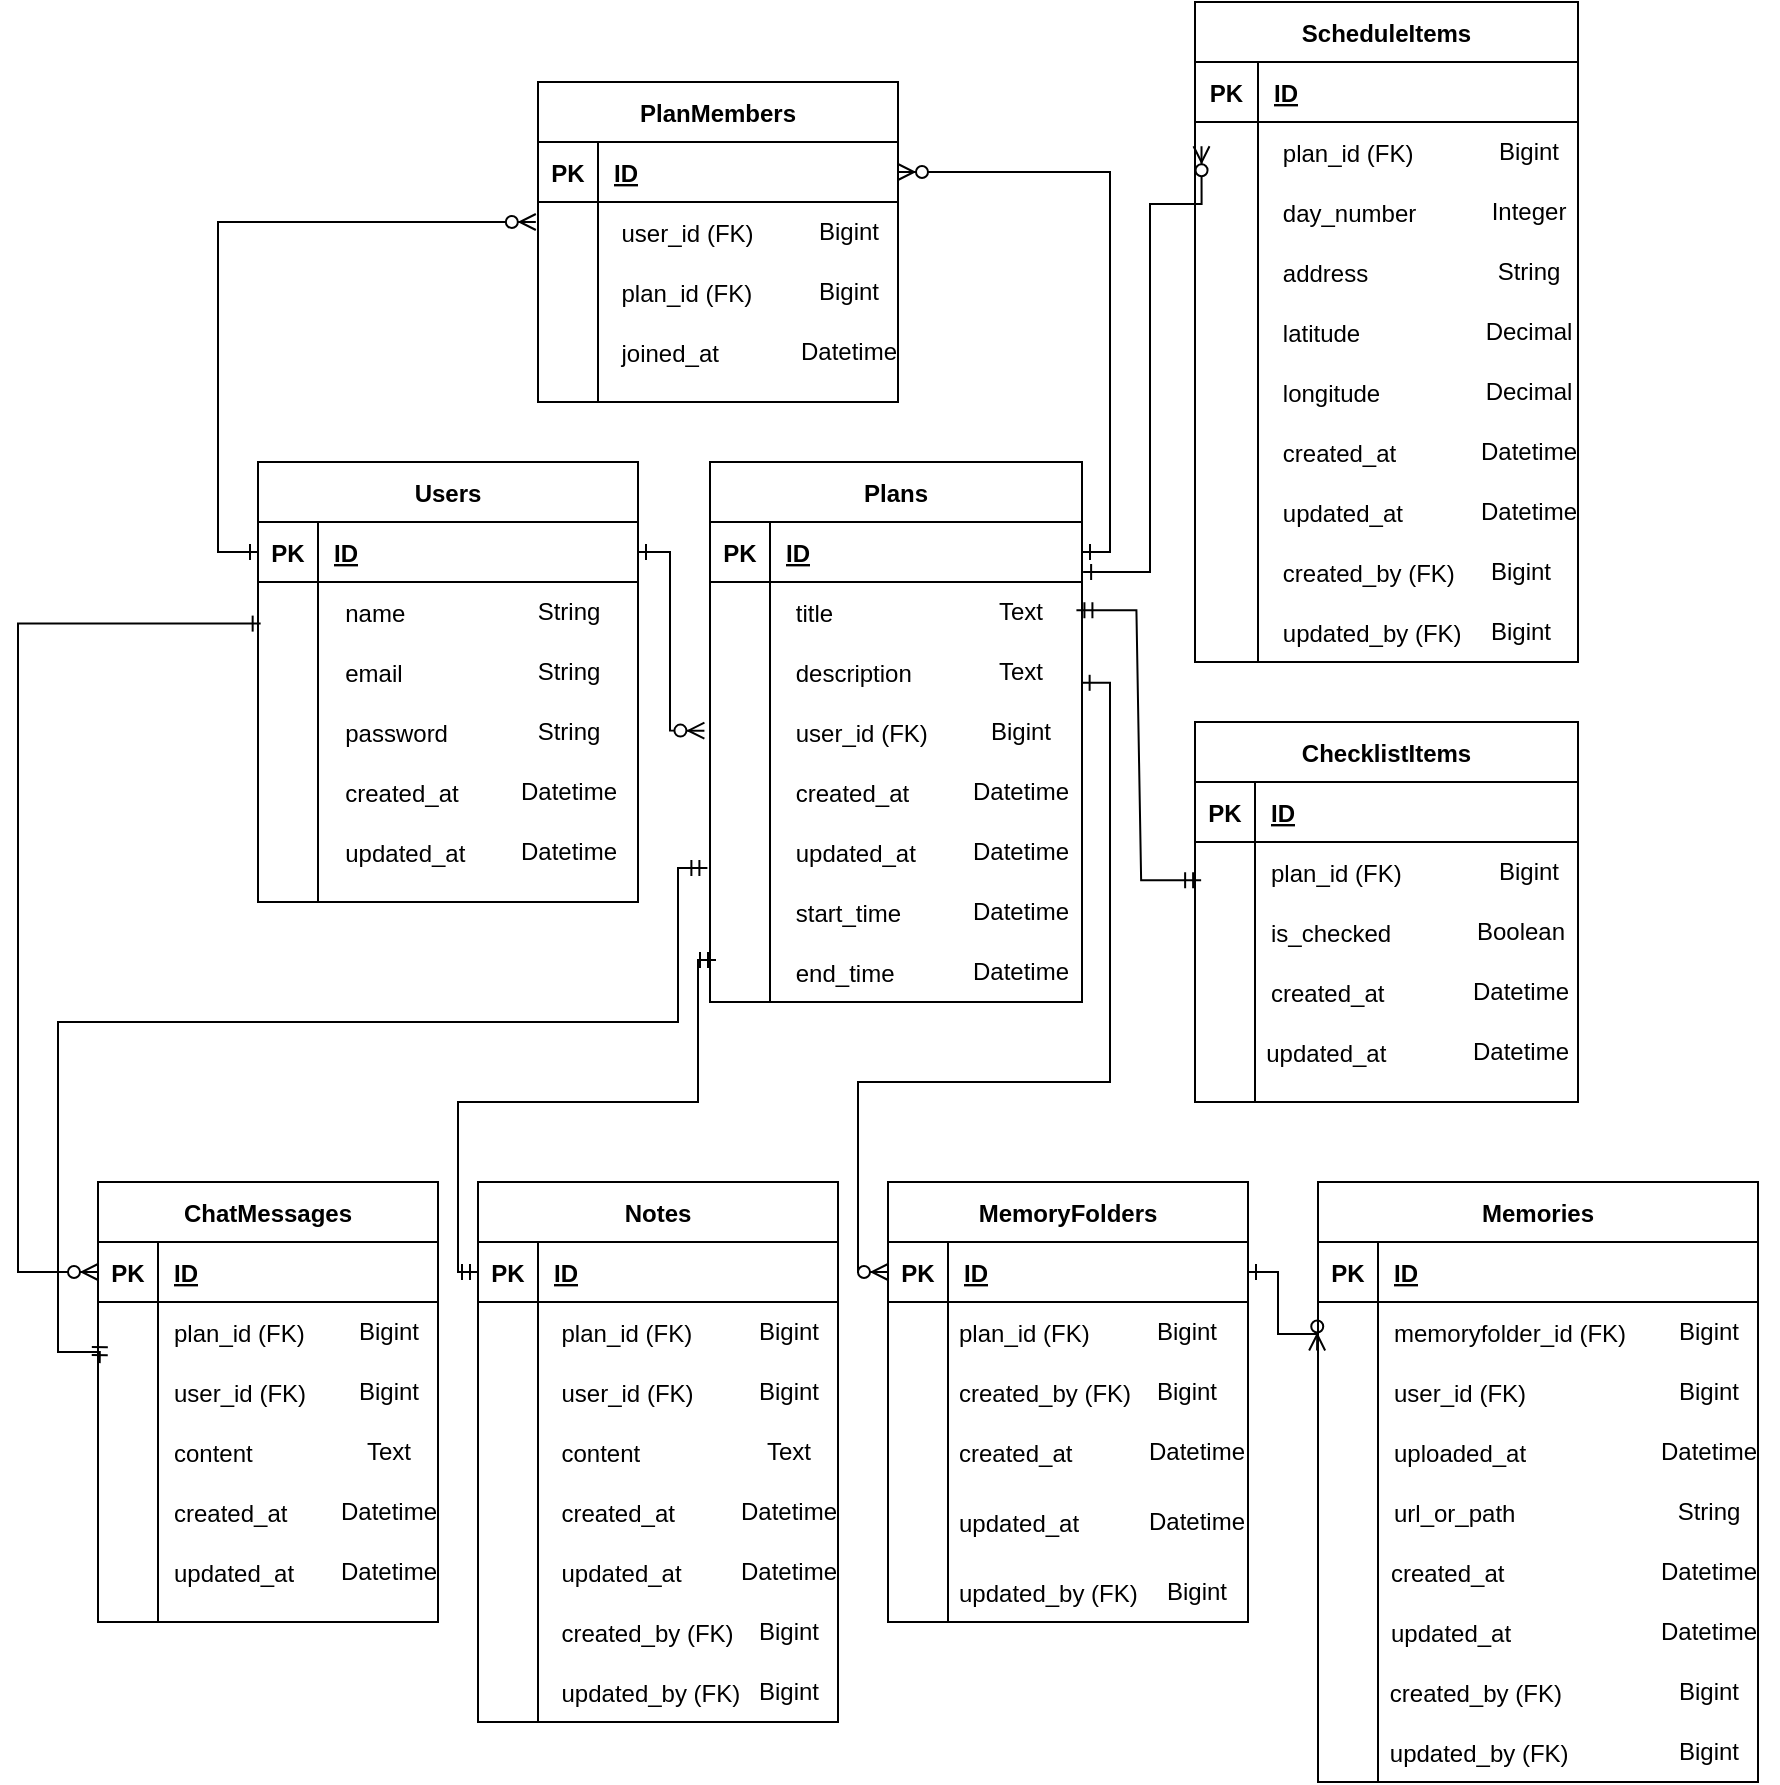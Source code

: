 <mxfile version="28.0.3">
  <diagram id="R2lEEEUBdFMjLlhIrx00" name="Page-1">
    <mxGraphModel dx="2000" dy="955" grid="1" gridSize="10" guides="1" tooltips="1" connect="1" arrows="1" fold="1" page="1" pageScale="1" pageWidth="850" pageHeight="1100" math="0" shadow="0" extFonts="Permanent Marker^https://fonts.googleapis.com/css?family=Permanent+Marker">
      <root>
        <mxCell id="0" />
        <mxCell id="1" parent="0" />
        <mxCell id="Pikcf3n_brUFx0_u1wBH-1" value="" style="group" parent="1" vertex="1" connectable="0">
          <mxGeometry x="30" y="360" width="190" height="220" as="geometry" />
        </mxCell>
        <mxCell id="Pikcf3n_brUFx0_u1wBH-2" value="Users" style="shape=table;startSize=30;container=1;collapsible=1;childLayout=tableLayout;fixedRows=1;rowLines=0;fontStyle=1;align=center;resizeLast=1;" parent="Pikcf3n_brUFx0_u1wBH-1" vertex="1">
          <mxGeometry width="190" height="220" as="geometry" />
        </mxCell>
        <mxCell id="Pikcf3n_brUFx0_u1wBH-3" value="" style="shape=partialRectangle;collapsible=0;dropTarget=0;pointerEvents=0;fillColor=none;points=[[0,0.5],[1,0.5]];portConstraint=eastwest;top=0;left=0;right=0;bottom=1;" parent="Pikcf3n_brUFx0_u1wBH-2" vertex="1">
          <mxGeometry y="30" width="190" height="30" as="geometry" />
        </mxCell>
        <mxCell id="Pikcf3n_brUFx0_u1wBH-4" value="PK" style="shape=partialRectangle;overflow=hidden;connectable=0;fillColor=none;top=0;left=0;bottom=0;right=0;fontStyle=1;" parent="Pikcf3n_brUFx0_u1wBH-3" vertex="1">
          <mxGeometry width="30" height="30" as="geometry">
            <mxRectangle width="30" height="30" as="alternateBounds" />
          </mxGeometry>
        </mxCell>
        <mxCell id="Pikcf3n_brUFx0_u1wBH-5" value="ID" style="shape=partialRectangle;overflow=hidden;connectable=0;fillColor=none;top=0;left=0;bottom=0;right=0;align=left;spacingLeft=6;fontStyle=5;" parent="Pikcf3n_brUFx0_u1wBH-3" vertex="1">
          <mxGeometry x="30" width="160" height="30" as="geometry">
            <mxRectangle width="160" height="30" as="alternateBounds" />
          </mxGeometry>
        </mxCell>
        <mxCell id="Pikcf3n_brUFx0_u1wBH-6" value="" style="shape=partialRectangle;collapsible=0;dropTarget=0;pointerEvents=0;fillColor=none;points=[[0,0.5],[1,0.5]];portConstraint=eastwest;top=0;left=0;right=0;bottom=0;" parent="Pikcf3n_brUFx0_u1wBH-2" vertex="1">
          <mxGeometry y="60" width="190" height="160" as="geometry" />
        </mxCell>
        <mxCell id="Pikcf3n_brUFx0_u1wBH-7" value="" style="shape=partialRectangle;overflow=hidden;connectable=0;fillColor=none;top=0;left=0;bottom=0;right=0;" parent="Pikcf3n_brUFx0_u1wBH-6" vertex="1">
          <mxGeometry width="30" height="160" as="geometry">
            <mxRectangle width="30" height="160" as="alternateBounds" />
          </mxGeometry>
        </mxCell>
        <mxCell id="Pikcf3n_brUFx0_u1wBH-8" value="" style="shape=partialRectangle;overflow=hidden;connectable=0;fillColor=none;top=0;left=0;bottom=0;right=0;align=left;spacingLeft=6;" parent="Pikcf3n_brUFx0_u1wBH-6" vertex="1">
          <mxGeometry x="30" width="160" height="160" as="geometry">
            <mxRectangle width="160" height="160" as="alternateBounds" />
          </mxGeometry>
        </mxCell>
        <mxCell id="Pikcf3n_brUFx0_u1wBH-9" value="name" style="shape=partialRectangle;overflow=hidden;connectable=0;fillColor=none;top=0;left=0;bottom=0;right=0;align=left;spacingLeft=6;" parent="Pikcf3n_brUFx0_u1wBH-1" vertex="1">
          <mxGeometry x="35.625" y="60" width="154.375" height="30" as="geometry">
            <mxRectangle width="210" height="30" as="alternateBounds" />
          </mxGeometry>
        </mxCell>
        <mxCell id="Pikcf3n_brUFx0_u1wBH-10" value="email" style="shape=partialRectangle;overflow=hidden;connectable=0;fillColor=none;top=0;left=0;bottom=0;right=0;align=left;spacingLeft=6;" parent="Pikcf3n_brUFx0_u1wBH-1" vertex="1">
          <mxGeometry x="35.625" y="90" width="154.375" height="30" as="geometry">
            <mxRectangle width="210" height="30" as="alternateBounds" />
          </mxGeometry>
        </mxCell>
        <mxCell id="Pikcf3n_brUFx0_u1wBH-11" value="password" style="shape=partialRectangle;overflow=hidden;connectable=0;fillColor=none;top=0;left=0;bottom=0;right=0;align=left;spacingLeft=6;" parent="Pikcf3n_brUFx0_u1wBH-1" vertex="1">
          <mxGeometry x="35.625" y="120" width="154.375" height="30" as="geometry">
            <mxRectangle width="210" height="30" as="alternateBounds" />
          </mxGeometry>
        </mxCell>
        <mxCell id="Pikcf3n_brUFx0_u1wBH-12" value="created_at" style="shape=partialRectangle;overflow=hidden;connectable=0;fillColor=none;top=0;left=0;bottom=0;right=0;align=left;spacingLeft=6;" parent="Pikcf3n_brUFx0_u1wBH-1" vertex="1">
          <mxGeometry x="35.625" y="150" width="154.375" height="30" as="geometry">
            <mxRectangle width="210" height="30" as="alternateBounds" />
          </mxGeometry>
        </mxCell>
        <mxCell id="Pikcf3n_brUFx0_u1wBH-13" value="updated_at" style="shape=partialRectangle;overflow=hidden;connectable=0;fillColor=none;top=0;left=0;bottom=0;right=0;align=left;spacingLeft=6;" parent="Pikcf3n_brUFx0_u1wBH-1" vertex="1">
          <mxGeometry x="35.625" y="180" width="154.375" height="30" as="geometry">
            <mxRectangle width="210" height="30" as="alternateBounds" />
          </mxGeometry>
        </mxCell>
        <mxCell id="QRQnuezacRB9l9KOrNpt-4" value="String" style="text;html=1;align=center;verticalAlign=middle;resizable=0;points=[];autosize=1;strokeColor=none;fillColor=none;" vertex="1" parent="Pikcf3n_brUFx0_u1wBH-1">
          <mxGeometry x="130" y="60" width="50" height="30" as="geometry" />
        </mxCell>
        <mxCell id="QRQnuezacRB9l9KOrNpt-5" value="String" style="text;html=1;align=center;verticalAlign=middle;resizable=0;points=[];autosize=1;strokeColor=none;fillColor=none;" vertex="1" parent="Pikcf3n_brUFx0_u1wBH-1">
          <mxGeometry x="130" y="90" width="50" height="30" as="geometry" />
        </mxCell>
        <mxCell id="QRQnuezacRB9l9KOrNpt-6" value="String" style="text;html=1;align=center;verticalAlign=middle;resizable=0;points=[];autosize=1;strokeColor=none;fillColor=none;" vertex="1" parent="Pikcf3n_brUFx0_u1wBH-1">
          <mxGeometry x="130" y="120" width="50" height="30" as="geometry" />
        </mxCell>
        <mxCell id="QRQnuezacRB9l9KOrNpt-7" value="Datetime" style="text;html=1;align=center;verticalAlign=middle;resizable=0;points=[];autosize=1;strokeColor=none;fillColor=none;" vertex="1" parent="Pikcf3n_brUFx0_u1wBH-1">
          <mxGeometry x="120" y="150" width="70" height="30" as="geometry" />
        </mxCell>
        <mxCell id="QRQnuezacRB9l9KOrNpt-3" value="Datetime" style="text;html=1;align=center;verticalAlign=middle;resizable=0;points=[];autosize=1;strokeColor=none;fillColor=none;" vertex="1" parent="Pikcf3n_brUFx0_u1wBH-1">
          <mxGeometry x="120" y="180" width="70" height="30" as="geometry" />
        </mxCell>
        <mxCell id="Pikcf3n_brUFx0_u1wBH-14" value="" style="group" parent="1" vertex="1" connectable="0">
          <mxGeometry x="170" y="170" width="190" height="160" as="geometry" />
        </mxCell>
        <mxCell id="Pikcf3n_brUFx0_u1wBH-15" value="PlanMembers" style="shape=table;startSize=30;container=1;collapsible=1;childLayout=tableLayout;fixedRows=1;rowLines=0;fontStyle=1;align=center;resizeLast=1;" parent="Pikcf3n_brUFx0_u1wBH-14" vertex="1">
          <mxGeometry width="180" height="160" as="geometry" />
        </mxCell>
        <mxCell id="Pikcf3n_brUFx0_u1wBH-16" value="" style="shape=partialRectangle;collapsible=0;dropTarget=0;pointerEvents=0;fillColor=none;points=[[0,0.5],[1,0.5]];portConstraint=eastwest;top=0;left=0;right=0;bottom=1;" parent="Pikcf3n_brUFx0_u1wBH-15" vertex="1">
          <mxGeometry y="30" width="180" height="30" as="geometry" />
        </mxCell>
        <mxCell id="Pikcf3n_brUFx0_u1wBH-17" value="PK" style="shape=partialRectangle;overflow=hidden;connectable=0;fillColor=none;top=0;left=0;bottom=0;right=0;fontStyle=1;" parent="Pikcf3n_brUFx0_u1wBH-16" vertex="1">
          <mxGeometry width="30" height="30" as="geometry">
            <mxRectangle width="30" height="30" as="alternateBounds" />
          </mxGeometry>
        </mxCell>
        <mxCell id="Pikcf3n_brUFx0_u1wBH-18" value="ID" style="shape=partialRectangle;overflow=hidden;connectable=0;fillColor=none;top=0;left=0;bottom=0;right=0;align=left;spacingLeft=6;fontStyle=5;" parent="Pikcf3n_brUFx0_u1wBH-16" vertex="1">
          <mxGeometry x="30" width="150" height="30" as="geometry">
            <mxRectangle width="150" height="30" as="alternateBounds" />
          </mxGeometry>
        </mxCell>
        <mxCell id="Pikcf3n_brUFx0_u1wBH-19" value="" style="shape=partialRectangle;collapsible=0;dropTarget=0;pointerEvents=0;fillColor=none;points=[[0,0.5],[1,0.5]];portConstraint=eastwest;top=0;left=0;right=0;bottom=0;" parent="Pikcf3n_brUFx0_u1wBH-15" vertex="1">
          <mxGeometry y="60" width="180" height="100" as="geometry" />
        </mxCell>
        <mxCell id="Pikcf3n_brUFx0_u1wBH-20" value="" style="shape=partialRectangle;overflow=hidden;connectable=0;fillColor=none;top=0;left=0;bottom=0;right=0;" parent="Pikcf3n_brUFx0_u1wBH-19" vertex="1">
          <mxGeometry width="30" height="100" as="geometry">
            <mxRectangle width="30" height="100" as="alternateBounds" />
          </mxGeometry>
        </mxCell>
        <mxCell id="Pikcf3n_brUFx0_u1wBH-21" value="" style="shape=partialRectangle;overflow=hidden;connectable=0;fillColor=none;top=0;left=0;bottom=0;right=0;align=left;spacingLeft=6;" parent="Pikcf3n_brUFx0_u1wBH-19" vertex="1">
          <mxGeometry x="30" width="150" height="100" as="geometry">
            <mxRectangle width="150" height="100" as="alternateBounds" />
          </mxGeometry>
        </mxCell>
        <mxCell id="Pikcf3n_brUFx0_u1wBH-22" value="user_id (FK)" style="shape=partialRectangle;overflow=hidden;connectable=0;fillColor=none;top=0;left=0;bottom=0;right=0;align=left;spacingLeft=6;" parent="Pikcf3n_brUFx0_u1wBH-14" vertex="1">
          <mxGeometry x="33.75" y="60" width="146.25" height="30" as="geometry">
            <mxRectangle width="210" height="30" as="alternateBounds" />
          </mxGeometry>
        </mxCell>
        <mxCell id="Pikcf3n_brUFx0_u1wBH-23" value="plan_id (FK)" style="shape=partialRectangle;overflow=hidden;connectable=0;fillColor=none;top=0;left=0;bottom=0;right=0;align=left;spacingLeft=6;" parent="Pikcf3n_brUFx0_u1wBH-14" vertex="1">
          <mxGeometry x="33.75" y="90" width="146.25" height="30" as="geometry">
            <mxRectangle width="210" height="30" as="alternateBounds" />
          </mxGeometry>
        </mxCell>
        <mxCell id="Pikcf3n_brUFx0_u1wBH-24" value="joined_at" style="shape=partialRectangle;overflow=hidden;connectable=0;fillColor=none;top=0;left=0;bottom=0;right=0;align=left;spacingLeft=6;" parent="Pikcf3n_brUFx0_u1wBH-14" vertex="1">
          <mxGeometry x="33.75" y="120" width="146.25" height="30" as="geometry">
            <mxRectangle width="210" height="30" as="alternateBounds" />
          </mxGeometry>
        </mxCell>
        <mxCell id="QRQnuezacRB9l9KOrNpt-59" value="Bigint" style="text;html=1;align=center;verticalAlign=middle;resizable=0;points=[];autosize=1;strokeColor=none;fillColor=none;" vertex="1" parent="Pikcf3n_brUFx0_u1wBH-14">
          <mxGeometry x="130" y="60" width="50" height="30" as="geometry" />
        </mxCell>
        <mxCell id="QRQnuezacRB9l9KOrNpt-60" value="Bigint" style="text;html=1;align=center;verticalAlign=middle;resizable=0;points=[];autosize=1;strokeColor=none;fillColor=none;" vertex="1" parent="Pikcf3n_brUFx0_u1wBH-14">
          <mxGeometry x="130" y="90" width="50" height="30" as="geometry" />
        </mxCell>
        <mxCell id="QRQnuezacRB9l9KOrNpt-61" value="Datetime" style="text;html=1;align=center;verticalAlign=middle;resizable=0;points=[];autosize=1;strokeColor=none;fillColor=none;" vertex="1" parent="Pikcf3n_brUFx0_u1wBH-14">
          <mxGeometry x="120" y="120" width="70" height="30" as="geometry" />
        </mxCell>
        <mxCell id="Pikcf3n_brUFx0_u1wBH-25" value="" style="endArrow=ERzeroToMany;startArrow=ERone;endFill=1;startFill=0;rounded=0;edgeStyle=orthogonalEdgeStyle;elbow=vertical;exitX=0;exitY=0.5;exitDx=0;exitDy=0;entryX=-0.006;entryY=0.1;entryDx=0;entryDy=0;entryPerimeter=0;" parent="1" source="Pikcf3n_brUFx0_u1wBH-3" target="Pikcf3n_brUFx0_u1wBH-19" edge="1">
          <mxGeometry width="100" height="100" relative="1" as="geometry">
            <mxPoint x="86" y="395" as="sourcePoint" />
            <mxPoint x="76" y="200" as="targetPoint" />
            <Array as="points">
              <mxPoint x="10" y="405" />
              <mxPoint x="10" y="240" />
            </Array>
          </mxGeometry>
        </mxCell>
        <mxCell id="Pikcf3n_brUFx0_u1wBH-26" value="" style="endArrow=ERzeroToMany;startArrow=ERone;endFill=1;startFill=0;rounded=0;edgeStyle=orthogonalEdgeStyle;elbow=vertical;exitX=1;exitY=0.5;exitDx=0;exitDy=0;entryX=1;entryY=0.5;entryDx=0;entryDy=0;" parent="1" source="Pikcf3n_brUFx0_u1wBH-105" target="Pikcf3n_brUFx0_u1wBH-16" edge="1">
          <mxGeometry width="100" height="100" relative="1" as="geometry">
            <mxPoint x="416" y="435" as="sourcePoint" />
            <mxPoint x="366" y="260" as="targetPoint" />
            <Array as="points">
              <mxPoint x="456" y="405" />
              <mxPoint x="456" y="215" />
            </Array>
          </mxGeometry>
        </mxCell>
        <mxCell id="Pikcf3n_brUFx0_u1wBH-27" value="" style="group" parent="1" vertex="1" connectable="0">
          <mxGeometry x="498.5" y="130" width="201.5" height="330" as="geometry" />
        </mxCell>
        <mxCell id="Pikcf3n_brUFx0_u1wBH-28" value="" style="group" parent="Pikcf3n_brUFx0_u1wBH-27" vertex="1" connectable="0">
          <mxGeometry width="201.5" height="330" as="geometry" />
        </mxCell>
        <mxCell id="Pikcf3n_brUFx0_u1wBH-29" value="" style="shape=partialRectangle;overflow=hidden;connectable=0;fillColor=none;top=0;left=0;bottom=0;right=0;align=left;spacingLeft=6;" parent="Pikcf3n_brUFx0_u1wBH-28" vertex="1">
          <mxGeometry x="35.906" y="150" width="155.594" height="30" as="geometry">
            <mxRectangle width="210" height="30" as="alternateBounds" />
          </mxGeometry>
        </mxCell>
        <mxCell id="Pikcf3n_brUFx0_u1wBH-30" value="" style="group" parent="Pikcf3n_brUFx0_u1wBH-28" vertex="1" connectable="0">
          <mxGeometry width="201.5" height="330" as="geometry" />
        </mxCell>
        <mxCell id="Pikcf3n_brUFx0_u1wBH-31" value="ScheduleItems" style="shape=table;startSize=30;container=1;collapsible=1;childLayout=tableLayout;fixedRows=1;rowLines=0;fontStyle=1;align=center;resizeLast=1;" parent="Pikcf3n_brUFx0_u1wBH-30" vertex="1">
          <mxGeometry width="191.5" height="330" as="geometry" />
        </mxCell>
        <mxCell id="Pikcf3n_brUFx0_u1wBH-32" value="" style="shape=partialRectangle;collapsible=0;dropTarget=0;pointerEvents=0;fillColor=none;points=[[0,0.5],[1,0.5]];portConstraint=eastwest;top=0;left=0;right=0;bottom=1;" parent="Pikcf3n_brUFx0_u1wBH-31" vertex="1">
          <mxGeometry y="30" width="191.5" height="30" as="geometry" />
        </mxCell>
        <mxCell id="Pikcf3n_brUFx0_u1wBH-33" value="PK" style="shape=partialRectangle;overflow=hidden;connectable=0;fillColor=none;top=0;left=0;bottom=0;right=0;fontStyle=1;" parent="Pikcf3n_brUFx0_u1wBH-32" vertex="1">
          <mxGeometry width="31.5" height="30" as="geometry">
            <mxRectangle width="31.5" height="30" as="alternateBounds" />
          </mxGeometry>
        </mxCell>
        <mxCell id="Pikcf3n_brUFx0_u1wBH-34" value="ID" style="shape=partialRectangle;overflow=hidden;connectable=0;fillColor=none;top=0;left=0;bottom=0;right=0;align=left;spacingLeft=6;fontStyle=5;" parent="Pikcf3n_brUFx0_u1wBH-32" vertex="1">
          <mxGeometry x="31.5" width="160" height="30" as="geometry">
            <mxRectangle width="160" height="30" as="alternateBounds" />
          </mxGeometry>
        </mxCell>
        <mxCell id="Pikcf3n_brUFx0_u1wBH-35" value="" style="shape=partialRectangle;collapsible=0;dropTarget=0;pointerEvents=0;fillColor=none;points=[[0,0.5],[1,0.5]];portConstraint=eastwest;top=0;left=0;right=0;bottom=0;" parent="Pikcf3n_brUFx0_u1wBH-31" vertex="1">
          <mxGeometry y="60" width="191.5" height="270" as="geometry" />
        </mxCell>
        <mxCell id="Pikcf3n_brUFx0_u1wBH-36" value="" style="shape=partialRectangle;overflow=hidden;connectable=0;fillColor=none;top=0;left=0;bottom=0;right=0;" parent="Pikcf3n_brUFx0_u1wBH-35" vertex="1">
          <mxGeometry width="31.5" height="270" as="geometry">
            <mxRectangle width="31.5" height="270" as="alternateBounds" />
          </mxGeometry>
        </mxCell>
        <mxCell id="Pikcf3n_brUFx0_u1wBH-37" value="" style="shape=partialRectangle;overflow=hidden;connectable=0;fillColor=none;top=0;left=0;bottom=0;right=0;align=left;spacingLeft=6;" parent="Pikcf3n_brUFx0_u1wBH-35" vertex="1">
          <mxGeometry x="31.5" width="160" height="270" as="geometry">
            <mxRectangle width="160" height="270" as="alternateBounds" />
          </mxGeometry>
        </mxCell>
        <mxCell id="Pikcf3n_brUFx0_u1wBH-38" value="plan_id (FK)" style="shape=partialRectangle;overflow=hidden;connectable=0;fillColor=none;top=0;left=0;bottom=0;right=0;align=left;spacingLeft=6;" parent="Pikcf3n_brUFx0_u1wBH-30" vertex="1">
          <mxGeometry x="35.906" y="60" width="155.594" height="30" as="geometry">
            <mxRectangle width="210" height="30" as="alternateBounds" />
          </mxGeometry>
        </mxCell>
        <mxCell id="Pikcf3n_brUFx0_u1wBH-39" value="day_number" style="shape=partialRectangle;overflow=hidden;connectable=0;fillColor=none;top=0;left=0;bottom=0;right=0;align=left;spacingLeft=6;" parent="Pikcf3n_brUFx0_u1wBH-30" vertex="1">
          <mxGeometry x="35.906" y="90" width="155.594" height="30" as="geometry">
            <mxRectangle width="210" height="30" as="alternateBounds" />
          </mxGeometry>
        </mxCell>
        <mxCell id="Pikcf3n_brUFx0_u1wBH-40" value="address" style="shape=partialRectangle;overflow=hidden;connectable=0;fillColor=none;top=0;left=0;bottom=0;right=0;align=left;spacingLeft=6;" parent="Pikcf3n_brUFx0_u1wBH-30" vertex="1">
          <mxGeometry x="35.906" y="120" width="155.594" height="30" as="geometry">
            <mxRectangle width="210" height="30" as="alternateBounds" />
          </mxGeometry>
        </mxCell>
        <mxCell id="Pikcf3n_brUFx0_u1wBH-41" value="latitude" style="shape=partialRectangle;overflow=hidden;connectable=0;fillColor=none;top=0;left=0;bottom=0;right=0;align=left;spacingLeft=6;" parent="Pikcf3n_brUFx0_u1wBH-30" vertex="1">
          <mxGeometry x="35.906" y="150" width="155.594" height="30" as="geometry">
            <mxRectangle width="210" height="30" as="alternateBounds" />
          </mxGeometry>
        </mxCell>
        <mxCell id="Pikcf3n_brUFx0_u1wBH-42" value="longitude" style="shape=partialRectangle;overflow=hidden;connectable=0;fillColor=none;top=0;left=0;bottom=0;right=0;align=left;spacingLeft=6;" parent="Pikcf3n_brUFx0_u1wBH-30" vertex="1">
          <mxGeometry x="35.906" y="180" width="155.594" height="30" as="geometry">
            <mxRectangle width="210" height="30" as="alternateBounds" />
          </mxGeometry>
        </mxCell>
        <mxCell id="Pikcf3n_brUFx0_u1wBH-43" value="created_at" style="shape=partialRectangle;overflow=hidden;connectable=0;fillColor=none;top=0;left=0;bottom=0;right=0;align=left;spacingLeft=6;" parent="Pikcf3n_brUFx0_u1wBH-30" vertex="1">
          <mxGeometry x="35.906" y="210" width="155.594" height="30" as="geometry">
            <mxRectangle width="210" height="30" as="alternateBounds" />
          </mxGeometry>
        </mxCell>
        <mxCell id="Pikcf3n_brUFx0_u1wBH-44" value="updated_at" style="shape=partialRectangle;overflow=hidden;connectable=0;fillColor=none;top=0;left=0;bottom=0;right=0;align=left;spacingLeft=6;" parent="Pikcf3n_brUFx0_u1wBH-30" vertex="1">
          <mxGeometry x="35.906" y="240" width="155.594" height="30" as="geometry">
            <mxRectangle width="210" height="30" as="alternateBounds" />
          </mxGeometry>
        </mxCell>
        <mxCell id="Pikcf3n_brUFx0_u1wBH-45" value="created_by (FK)" style="shape=partialRectangle;overflow=hidden;connectable=0;fillColor=none;top=0;left=0;bottom=0;right=0;align=left;spacingLeft=6;" parent="Pikcf3n_brUFx0_u1wBH-30" vertex="1">
          <mxGeometry x="35.906" y="270" width="155.594" height="30" as="geometry">
            <mxRectangle width="210" height="30" as="alternateBounds" />
          </mxGeometry>
        </mxCell>
        <mxCell id="QRQnuezacRB9l9KOrNpt-51" value="Bigint" style="text;html=1;align=center;verticalAlign=middle;resizable=0;points=[];autosize=1;strokeColor=none;fillColor=none;" vertex="1" parent="Pikcf3n_brUFx0_u1wBH-30">
          <mxGeometry x="141.5" y="60" width="50" height="30" as="geometry" />
        </mxCell>
        <mxCell id="QRQnuezacRB9l9KOrNpt-52" value="Integer" style="text;html=1;align=center;verticalAlign=middle;resizable=0;points=[];autosize=1;strokeColor=none;fillColor=none;" vertex="1" parent="Pikcf3n_brUFx0_u1wBH-30">
          <mxGeometry x="136.5" y="90" width="60" height="30" as="geometry" />
        </mxCell>
        <mxCell id="QRQnuezacRB9l9KOrNpt-53" value="String" style="text;html=1;align=center;verticalAlign=middle;resizable=0;points=[];autosize=1;strokeColor=none;fillColor=none;" vertex="1" parent="Pikcf3n_brUFx0_u1wBH-30">
          <mxGeometry x="141.5" y="120" width="50" height="30" as="geometry" />
        </mxCell>
        <mxCell id="QRQnuezacRB9l9KOrNpt-54" value="Decimal" style="text;html=1;align=center;verticalAlign=middle;resizable=0;points=[];autosize=1;strokeColor=none;fillColor=none;" vertex="1" parent="Pikcf3n_brUFx0_u1wBH-30">
          <mxGeometry x="131.5" y="150" width="70" height="30" as="geometry" />
        </mxCell>
        <mxCell id="QRQnuezacRB9l9KOrNpt-55" value="Decimal" style="text;html=1;align=center;verticalAlign=middle;resizable=0;points=[];autosize=1;strokeColor=none;fillColor=none;" vertex="1" parent="Pikcf3n_brUFx0_u1wBH-30">
          <mxGeometry x="131.5" y="180" width="70" height="30" as="geometry" />
        </mxCell>
        <mxCell id="QRQnuezacRB9l9KOrNpt-57" value="Datetime" style="text;html=1;align=center;verticalAlign=middle;resizable=0;points=[];autosize=1;strokeColor=none;fillColor=none;" vertex="1" parent="Pikcf3n_brUFx0_u1wBH-30">
          <mxGeometry x="131.5" y="210" width="70" height="30" as="geometry" />
        </mxCell>
        <mxCell id="QRQnuezacRB9l9KOrNpt-58" value="Datetime" style="text;html=1;align=center;verticalAlign=middle;resizable=0;points=[];autosize=1;strokeColor=none;fillColor=none;" vertex="1" parent="Pikcf3n_brUFx0_u1wBH-30">
          <mxGeometry x="131.5" y="240" width="70" height="30" as="geometry" />
        </mxCell>
        <mxCell id="QRQnuezacRB9l9KOrNpt-94" value="updated_by (FK)" style="shape=partialRectangle;overflow=hidden;connectable=0;fillColor=none;top=0;left=0;bottom=0;right=0;align=left;spacingLeft=6;" vertex="1" parent="Pikcf3n_brUFx0_u1wBH-30">
          <mxGeometry x="35.91" y="300" width="155.594" height="30" as="geometry">
            <mxRectangle width="210" height="30" as="alternateBounds" />
          </mxGeometry>
        </mxCell>
        <mxCell id="Pikcf3n_brUFx0_u1wBH-54" value="" style="shape=partialRectangle;overflow=hidden;connectable=0;fillColor=none;top=0;left=0;bottom=0;right=0;align=left;spacingLeft=6;" parent="1" vertex="1">
          <mxGeometry x="596" y="430" width="130" height="30" as="geometry">
            <mxRectangle width="210" height="30" as="alternateBounds" />
          </mxGeometry>
        </mxCell>
        <mxCell id="Pikcf3n_brUFx0_u1wBH-55" value="plan_id (FK)" style="shape=partialRectangle;overflow=hidden;connectable=0;fillColor=none;top=0;left=0;bottom=0;right=0;align=left;spacingLeft=6;" parent="1" vertex="1">
          <mxGeometry x="528.5" y="550" width="130" height="30" as="geometry">
            <mxRectangle width="210" height="30" as="alternateBounds" />
          </mxGeometry>
        </mxCell>
        <mxCell id="Pikcf3n_brUFx0_u1wBH-56" value="is_checked" style="shape=partialRectangle;overflow=hidden;connectable=0;fillColor=none;top=0;left=0;bottom=0;right=0;align=left;spacingLeft=6;" parent="1" vertex="1">
          <mxGeometry x="528.5" y="580" width="130" height="30" as="geometry">
            <mxRectangle width="210" height="30" as="alternateBounds" />
          </mxGeometry>
        </mxCell>
        <mxCell id="Pikcf3n_brUFx0_u1wBH-59" value="ChecklistItems" style="shape=table;startSize=30;container=1;collapsible=1;childLayout=tableLayout;fixedRows=1;rowLines=0;fontStyle=1;align=center;resizeLast=1;" parent="1" vertex="1">
          <mxGeometry x="498.5" y="490" width="191.5" height="190" as="geometry" />
        </mxCell>
        <mxCell id="Pikcf3n_brUFx0_u1wBH-60" value="" style="shape=partialRectangle;collapsible=0;dropTarget=0;pointerEvents=0;fillColor=none;points=[[0,0.5],[1,0.5]];portConstraint=eastwest;top=0;left=0;right=0;bottom=1;" parent="Pikcf3n_brUFx0_u1wBH-59" vertex="1">
          <mxGeometry y="30" width="191.5" height="30" as="geometry" />
        </mxCell>
        <mxCell id="Pikcf3n_brUFx0_u1wBH-61" value="PK" style="shape=partialRectangle;overflow=hidden;connectable=0;fillColor=none;top=0;left=0;bottom=0;right=0;fontStyle=1;" parent="Pikcf3n_brUFx0_u1wBH-60" vertex="1">
          <mxGeometry width="30" height="30" as="geometry">
            <mxRectangle width="30" height="30" as="alternateBounds" />
          </mxGeometry>
        </mxCell>
        <mxCell id="Pikcf3n_brUFx0_u1wBH-62" value="ID" style="shape=partialRectangle;overflow=hidden;connectable=0;fillColor=none;top=0;left=0;bottom=0;right=0;align=left;spacingLeft=6;fontStyle=5;" parent="Pikcf3n_brUFx0_u1wBH-60" vertex="1">
          <mxGeometry x="30" width="161.5" height="30" as="geometry">
            <mxRectangle width="161.5" height="30" as="alternateBounds" />
          </mxGeometry>
        </mxCell>
        <mxCell id="Pikcf3n_brUFx0_u1wBH-63" value="" style="shape=partialRectangle;collapsible=0;dropTarget=0;pointerEvents=0;fillColor=none;points=[[0,0.5],[1,0.5]];portConstraint=eastwest;top=0;left=0;right=0;bottom=0;" parent="Pikcf3n_brUFx0_u1wBH-59" vertex="1">
          <mxGeometry y="60" width="191.5" height="130" as="geometry" />
        </mxCell>
        <mxCell id="Pikcf3n_brUFx0_u1wBH-64" value="" style="shape=partialRectangle;overflow=hidden;connectable=0;fillColor=none;top=0;left=0;bottom=0;right=0;" parent="Pikcf3n_brUFx0_u1wBH-63" vertex="1">
          <mxGeometry width="30" height="130" as="geometry">
            <mxRectangle width="30" height="130" as="alternateBounds" />
          </mxGeometry>
        </mxCell>
        <mxCell id="Pikcf3n_brUFx0_u1wBH-65" value="" style="shape=partialRectangle;overflow=hidden;connectable=0;fillColor=none;top=0;left=0;bottom=0;right=0;align=left;spacingLeft=6;" parent="Pikcf3n_brUFx0_u1wBH-63" vertex="1">
          <mxGeometry x="30" width="161.5" height="130" as="geometry">
            <mxRectangle width="161.5" height="130" as="alternateBounds" />
          </mxGeometry>
        </mxCell>
        <mxCell id="Pikcf3n_brUFx0_u1wBH-69" value="" style="shape=partialRectangle;overflow=hidden;connectable=0;fillColor=none;top=0;left=0;bottom=0;right=0;align=left;spacingLeft=6;" parent="1" vertex="1">
          <mxGeometry x="613.5" y="810" width="130" height="16" as="geometry">
            <mxRectangle width="210" height="30" as="alternateBounds" />
          </mxGeometry>
        </mxCell>
        <mxCell id="Pikcf3n_brUFx0_u1wBH-85" value="ChatMessages" style="shape=table;startSize=30;container=1;collapsible=1;childLayout=tableLayout;fixedRows=1;rowLines=0;fontStyle=1;align=center;resizeLast=1;" parent="1" vertex="1">
          <mxGeometry x="-50" y="720" width="170" height="220" as="geometry" />
        </mxCell>
        <mxCell id="Pikcf3n_brUFx0_u1wBH-86" value="" style="shape=partialRectangle;collapsible=0;dropTarget=0;pointerEvents=0;fillColor=none;points=[[0,0.5],[1,0.5]];portConstraint=eastwest;top=0;left=0;right=0;bottom=1;" parent="Pikcf3n_brUFx0_u1wBH-85" vertex="1">
          <mxGeometry y="30" width="170" height="30" as="geometry" />
        </mxCell>
        <mxCell id="Pikcf3n_brUFx0_u1wBH-87" value="PK" style="shape=partialRectangle;overflow=hidden;connectable=0;fillColor=none;top=0;left=0;bottom=0;right=0;fontStyle=1;" parent="Pikcf3n_brUFx0_u1wBH-86" vertex="1">
          <mxGeometry width="30" height="30" as="geometry">
            <mxRectangle width="30" height="30" as="alternateBounds" />
          </mxGeometry>
        </mxCell>
        <mxCell id="Pikcf3n_brUFx0_u1wBH-88" value="ID" style="shape=partialRectangle;overflow=hidden;connectable=0;fillColor=none;top=0;left=0;bottom=0;right=0;align=left;spacingLeft=6;fontStyle=5;" parent="Pikcf3n_brUFx0_u1wBH-86" vertex="1">
          <mxGeometry x="30" width="140" height="30" as="geometry">
            <mxRectangle width="140" height="30" as="alternateBounds" />
          </mxGeometry>
        </mxCell>
        <mxCell id="Pikcf3n_brUFx0_u1wBH-89" value="" style="shape=partialRectangle;collapsible=0;dropTarget=0;pointerEvents=0;fillColor=none;points=[[0,0.5],[1,0.5]];portConstraint=eastwest;top=0;left=0;right=0;bottom=0;" parent="Pikcf3n_brUFx0_u1wBH-85" vertex="1">
          <mxGeometry y="60" width="170" height="160" as="geometry" />
        </mxCell>
        <mxCell id="Pikcf3n_brUFx0_u1wBH-90" value="" style="shape=partialRectangle;overflow=hidden;connectable=0;fillColor=none;top=0;left=0;bottom=0;right=0;" parent="Pikcf3n_brUFx0_u1wBH-89" vertex="1">
          <mxGeometry width="30" height="160" as="geometry">
            <mxRectangle width="30" height="160" as="alternateBounds" />
          </mxGeometry>
        </mxCell>
        <mxCell id="Pikcf3n_brUFx0_u1wBH-91" value="" style="shape=partialRectangle;overflow=hidden;connectable=0;fillColor=none;top=0;left=0;bottom=0;right=0;align=left;spacingLeft=6;" parent="Pikcf3n_brUFx0_u1wBH-89" vertex="1">
          <mxGeometry x="30" width="140" height="160" as="geometry">
            <mxRectangle width="140" height="160" as="alternateBounds" />
          </mxGeometry>
        </mxCell>
        <mxCell id="Pikcf3n_brUFx0_u1wBH-92" value="plan_id (FK)" style="shape=partialRectangle;overflow=hidden;connectable=0;fillColor=none;top=0;left=0;bottom=0;right=0;align=left;spacingLeft=6;" parent="1" vertex="1">
          <mxGeometry x="-20" y="780" width="130" height="30" as="geometry">
            <mxRectangle width="210" height="30" as="alternateBounds" />
          </mxGeometry>
        </mxCell>
        <mxCell id="Pikcf3n_brUFx0_u1wBH-93" value="user_id (FK)" style="shape=partialRectangle;overflow=hidden;connectable=0;fillColor=none;top=0;left=0;bottom=0;right=0;align=left;spacingLeft=6;" parent="1" vertex="1">
          <mxGeometry x="-20" y="810" width="130" height="30" as="geometry">
            <mxRectangle width="210" height="30" as="alternateBounds" />
          </mxGeometry>
        </mxCell>
        <mxCell id="Pikcf3n_brUFx0_u1wBH-94" value="content" style="shape=partialRectangle;overflow=hidden;connectable=0;fillColor=none;top=0;left=0;bottom=0;right=0;align=left;spacingLeft=6;" parent="1" vertex="1">
          <mxGeometry x="-20" y="840" width="130" height="30" as="geometry">
            <mxRectangle width="210" height="30" as="alternateBounds" />
          </mxGeometry>
        </mxCell>
        <mxCell id="Pikcf3n_brUFx0_u1wBH-95" value="created_at" style="shape=partialRectangle;overflow=hidden;connectable=0;fillColor=none;top=0;left=0;bottom=0;right=0;align=left;spacingLeft=6;" parent="1" vertex="1">
          <mxGeometry x="-20" y="870" width="130" height="30" as="geometry">
            <mxRectangle width="210" height="30" as="alternateBounds" />
          </mxGeometry>
        </mxCell>
        <mxCell id="Pikcf3n_brUFx0_u1wBH-96" value="" style="endArrow=ERzeroToMany;startArrow=ERone;endFill=1;startFill=0;rounded=0;edgeStyle=orthogonalEdgeStyle;elbow=vertical;exitX=1;exitY=0.5;exitDx=0;exitDy=0;entryX=-0.015;entryY=0.354;entryDx=0;entryDy=0;entryPerimeter=0;" parent="1" source="Pikcf3n_brUFx0_u1wBH-3" target="Pikcf3n_brUFx0_u1wBH-108" edge="1">
          <mxGeometry width="100" height="100" relative="1" as="geometry">
            <mxPoint x="236" y="415" as="sourcePoint" />
            <mxPoint x="339" y="250" as="targetPoint" />
            <Array as="points">
              <mxPoint x="236" y="405" />
              <mxPoint x="236" y="494" />
            </Array>
          </mxGeometry>
        </mxCell>
        <mxCell id="Pikcf3n_brUFx0_u1wBH-97" value="" style="group" parent="1" vertex="1" connectable="0">
          <mxGeometry x="256" y="360" width="190" height="270" as="geometry" />
        </mxCell>
        <mxCell id="Pikcf3n_brUFx0_u1wBH-98" value="title" style="shape=partialRectangle;overflow=hidden;connectable=0;fillColor=none;top=0;left=0;bottom=0;right=0;align=left;spacingLeft=6;" parent="Pikcf3n_brUFx0_u1wBH-97" vertex="1">
          <mxGeometry x="34.875" y="60" width="151.125" height="30" as="geometry">
            <mxRectangle width="210" height="30" as="alternateBounds" />
          </mxGeometry>
        </mxCell>
        <mxCell id="Pikcf3n_brUFx0_u1wBH-99" value="description" style="shape=partialRectangle;overflow=hidden;connectable=0;fillColor=none;top=0;left=0;bottom=0;right=0;align=left;spacingLeft=6;" parent="Pikcf3n_brUFx0_u1wBH-97" vertex="1">
          <mxGeometry x="34.875" y="90" width="151.125" height="30" as="geometry">
            <mxRectangle width="210" height="30" as="alternateBounds" />
          </mxGeometry>
        </mxCell>
        <mxCell id="Pikcf3n_brUFx0_u1wBH-100" value="user_id (FK)" style="shape=partialRectangle;overflow=hidden;connectable=0;fillColor=none;top=0;left=0;bottom=0;right=0;align=left;spacingLeft=6;" parent="Pikcf3n_brUFx0_u1wBH-97" vertex="1">
          <mxGeometry x="34.875" y="120" width="151.125" height="30" as="geometry">
            <mxRectangle width="210" height="30" as="alternateBounds" />
          </mxGeometry>
        </mxCell>
        <mxCell id="Pikcf3n_brUFx0_u1wBH-101" value="created_at" style="shape=partialRectangle;overflow=hidden;connectable=0;fillColor=none;top=0;left=0;bottom=0;right=0;align=left;spacingLeft=6;" parent="Pikcf3n_brUFx0_u1wBH-97" vertex="1">
          <mxGeometry x="34.875" y="150" width="151.125" height="30" as="geometry">
            <mxRectangle width="210" height="30" as="alternateBounds" />
          </mxGeometry>
        </mxCell>
        <mxCell id="Pikcf3n_brUFx0_u1wBH-102" value="updated_at" style="shape=partialRectangle;overflow=hidden;connectable=0;fillColor=none;top=0;left=0;bottom=0;right=0;align=left;spacingLeft=6;" parent="Pikcf3n_brUFx0_u1wBH-97" vertex="1">
          <mxGeometry x="34.875" y="180" width="151.125" height="30" as="geometry">
            <mxRectangle width="210" height="30" as="alternateBounds" />
          </mxGeometry>
        </mxCell>
        <mxCell id="Pikcf3n_brUFx0_u1wBH-103" value="" style="group" parent="Pikcf3n_brUFx0_u1wBH-97" vertex="1" connectable="0">
          <mxGeometry width="190" height="270" as="geometry" />
        </mxCell>
        <mxCell id="Pikcf3n_brUFx0_u1wBH-104" value="Plans" style="shape=table;startSize=30;container=1;collapsible=1;childLayout=tableLayout;fixedRows=1;rowLines=0;fontStyle=1;align=center;resizeLast=1;" parent="Pikcf3n_brUFx0_u1wBH-103" vertex="1">
          <mxGeometry width="186" height="270" as="geometry" />
        </mxCell>
        <mxCell id="Pikcf3n_brUFx0_u1wBH-105" value="" style="shape=partialRectangle;collapsible=0;dropTarget=0;pointerEvents=0;fillColor=none;points=[[0,0.5],[1,0.5]];portConstraint=eastwest;top=0;left=0;right=0;bottom=1;" parent="Pikcf3n_brUFx0_u1wBH-104" vertex="1">
          <mxGeometry y="30" width="186" height="30" as="geometry" />
        </mxCell>
        <mxCell id="Pikcf3n_brUFx0_u1wBH-106" value="PK" style="shape=partialRectangle;overflow=hidden;connectable=0;fillColor=none;top=0;left=0;bottom=0;right=0;fontStyle=1;" parent="Pikcf3n_brUFx0_u1wBH-105" vertex="1">
          <mxGeometry width="30" height="30" as="geometry">
            <mxRectangle width="30" height="30" as="alternateBounds" />
          </mxGeometry>
        </mxCell>
        <mxCell id="Pikcf3n_brUFx0_u1wBH-107" value="ID" style="shape=partialRectangle;overflow=hidden;connectable=0;fillColor=none;top=0;left=0;bottom=0;right=0;align=left;spacingLeft=6;fontStyle=5;" parent="Pikcf3n_brUFx0_u1wBH-105" vertex="1">
          <mxGeometry x="30" width="156" height="30" as="geometry">
            <mxRectangle width="156" height="30" as="alternateBounds" />
          </mxGeometry>
        </mxCell>
        <mxCell id="Pikcf3n_brUFx0_u1wBH-108" value="" style="shape=partialRectangle;collapsible=0;dropTarget=0;pointerEvents=0;fillColor=none;points=[[0,0.5],[1,0.5]];portConstraint=eastwest;top=0;left=0;right=0;bottom=0;" parent="Pikcf3n_brUFx0_u1wBH-104" vertex="1">
          <mxGeometry y="60" width="186" height="210" as="geometry" />
        </mxCell>
        <mxCell id="Pikcf3n_brUFx0_u1wBH-109" value="" style="shape=partialRectangle;overflow=hidden;connectable=0;fillColor=none;top=0;left=0;bottom=0;right=0;" parent="Pikcf3n_brUFx0_u1wBH-108" vertex="1">
          <mxGeometry width="30" height="210" as="geometry">
            <mxRectangle width="30" height="210" as="alternateBounds" />
          </mxGeometry>
        </mxCell>
        <mxCell id="Pikcf3n_brUFx0_u1wBH-110" value="" style="shape=partialRectangle;overflow=hidden;connectable=0;fillColor=none;top=0;left=0;bottom=0;right=0;align=left;spacingLeft=6;" parent="Pikcf3n_brUFx0_u1wBH-108" vertex="1">
          <mxGeometry x="30" width="156" height="210" as="geometry">
            <mxRectangle width="156" height="210" as="alternateBounds" />
          </mxGeometry>
        </mxCell>
        <mxCell id="Pikcf3n_brUFx0_u1wBH-111" value="start_time" style="shape=partialRectangle;overflow=hidden;connectable=0;fillColor=none;top=0;left=0;bottom=0;right=0;align=left;spacingLeft=6;" parent="Pikcf3n_brUFx0_u1wBH-103" vertex="1">
          <mxGeometry x="34.875" y="210" width="151.125" height="30" as="geometry">
            <mxRectangle width="210" height="30" as="alternateBounds" />
          </mxGeometry>
        </mxCell>
        <mxCell id="Pikcf3n_brUFx0_u1wBH-112" value="end_time" style="shape=partialRectangle;overflow=hidden;connectable=0;fillColor=none;top=0;left=0;bottom=0;right=0;align=left;spacingLeft=6;" parent="Pikcf3n_brUFx0_u1wBH-103" vertex="1">
          <mxGeometry x="34.875" y="240" width="151.125" height="30" as="geometry">
            <mxRectangle width="210" height="30" as="alternateBounds" />
          </mxGeometry>
        </mxCell>
        <mxCell id="QRQnuezacRB9l9KOrNpt-1" value="Text" style="text;html=1;align=center;verticalAlign=middle;resizable=0;points=[];autosize=1;strokeColor=none;fillColor=none;" vertex="1" parent="Pikcf3n_brUFx0_u1wBH-103">
          <mxGeometry x="130" y="60" width="50" height="30" as="geometry" />
        </mxCell>
        <mxCell id="QRQnuezacRB9l9KOrNpt-8" value="Text" style="text;html=1;align=center;verticalAlign=middle;resizable=0;points=[];autosize=1;strokeColor=none;fillColor=none;" vertex="1" parent="Pikcf3n_brUFx0_u1wBH-103">
          <mxGeometry x="130" y="90" width="50" height="30" as="geometry" />
        </mxCell>
        <mxCell id="QRQnuezacRB9l9KOrNpt-9" value="Bigint" style="text;html=1;align=center;verticalAlign=middle;resizable=0;points=[];autosize=1;strokeColor=none;fillColor=none;" vertex="1" parent="Pikcf3n_brUFx0_u1wBH-103">
          <mxGeometry x="130" y="120" width="50" height="30" as="geometry" />
        </mxCell>
        <mxCell id="QRQnuezacRB9l9KOrNpt-10" value="Datetime" style="text;html=1;align=center;verticalAlign=middle;resizable=0;points=[];autosize=1;strokeColor=none;fillColor=none;" vertex="1" parent="Pikcf3n_brUFx0_u1wBH-103">
          <mxGeometry x="120" y="150" width="70" height="30" as="geometry" />
        </mxCell>
        <mxCell id="QRQnuezacRB9l9KOrNpt-11" value="Datetime" style="text;html=1;align=center;verticalAlign=middle;resizable=0;points=[];autosize=1;strokeColor=none;fillColor=none;" vertex="1" parent="Pikcf3n_brUFx0_u1wBH-103">
          <mxGeometry x="120" y="180" width="70" height="30" as="geometry" />
        </mxCell>
        <mxCell id="QRQnuezacRB9l9KOrNpt-12" value="Datetime" style="text;html=1;align=center;verticalAlign=middle;resizable=0;points=[];autosize=1;strokeColor=none;fillColor=none;" vertex="1" parent="Pikcf3n_brUFx0_u1wBH-103">
          <mxGeometry x="120" y="210" width="70" height="30" as="geometry" />
        </mxCell>
        <mxCell id="QRQnuezacRB9l9KOrNpt-13" value="Datetime" style="text;html=1;align=center;verticalAlign=middle;resizable=0;points=[];autosize=1;strokeColor=none;fillColor=none;" vertex="1" parent="Pikcf3n_brUFx0_u1wBH-103">
          <mxGeometry x="120" y="240" width="70" height="30" as="geometry" />
        </mxCell>
        <mxCell id="Pikcf3n_brUFx0_u1wBH-120" value="" style="endArrow=ERzeroToMany;startArrow=ERone;endFill=1;startFill=0;rounded=0;edgeStyle=orthogonalEdgeStyle;elbow=vertical;exitX=1.003;exitY=0.832;exitDx=0;exitDy=0;entryX=0.017;entryY=0.045;entryDx=0;entryDy=0;exitPerimeter=0;entryPerimeter=0;" parent="1" source="Pikcf3n_brUFx0_u1wBH-105" target="Pikcf3n_brUFx0_u1wBH-35" edge="1">
          <mxGeometry width="100" height="100" relative="1" as="geometry">
            <mxPoint x="602" y="480" as="sourcePoint" />
            <mxPoint x="486" y="290" as="targetPoint" />
            <Array as="points">
              <mxPoint x="476" y="415" />
              <mxPoint x="476" y="231" />
            </Array>
          </mxGeometry>
        </mxCell>
        <mxCell id="Pikcf3n_brUFx0_u1wBH-121" value="" style="edgeStyle=entityRelationEdgeStyle;fontSize=12;html=1;endArrow=ERmandOne;startArrow=ERmandOne;rounded=0;exitX=0.985;exitY=0.067;exitDx=0;exitDy=0;exitPerimeter=0;entryX=0.016;entryY=0.147;entryDx=0;entryDy=0;entryPerimeter=0;" parent="1" source="Pikcf3n_brUFx0_u1wBH-108" target="Pikcf3n_brUFx0_u1wBH-63" edge="1">
          <mxGeometry width="100" height="100" relative="1" as="geometry">
            <mxPoint x="436" y="580" as="sourcePoint" />
            <mxPoint x="496" y="570" as="targetPoint" />
            <Array as="points">
              <mxPoint x="466" y="470" />
              <mxPoint x="469" y="470" />
              <mxPoint x="486" y="500" />
              <mxPoint x="496" y="525" />
              <mxPoint x="476" y="525" />
              <mxPoint x="469" y="490" />
              <mxPoint x="476" y="530" />
              <mxPoint x="476" y="564" />
              <mxPoint x="469" y="470" />
            </Array>
          </mxGeometry>
        </mxCell>
        <mxCell id="Pikcf3n_brUFx0_u1wBH-122" value="" style="endArrow=ERzeroToMany;startArrow=ERone;endFill=1;startFill=0;rounded=0;edgeStyle=orthogonalEdgeStyle;elbow=vertical;entryX=0;entryY=0.5;entryDx=0;entryDy=0;exitX=0.999;exitY=0.24;exitDx=0;exitDy=0;exitPerimeter=0;" parent="1" source="Pikcf3n_brUFx0_u1wBH-108" target="Pikcf3n_brUFx0_u1wBH-114" edge="1">
          <mxGeometry width="100" height="100" relative="1" as="geometry">
            <mxPoint x="456" y="660" as="sourcePoint" />
            <mxPoint x="644" y="450" as="targetPoint" />
            <Array as="points">
              <mxPoint x="456" y="470" />
              <mxPoint x="456" y="670" />
              <mxPoint x="330" y="670" />
              <mxPoint x="330" y="765" />
            </Array>
          </mxGeometry>
        </mxCell>
        <mxCell id="Pikcf3n_brUFx0_u1wBH-123" value="" style="endArrow=ERzeroToMany;startArrow=ERone;endFill=1;startFill=0;rounded=0;edgeStyle=orthogonalEdgeStyle;elbow=vertical;entryX=-0.002;entryY=0.101;entryDx=0;entryDy=0;entryPerimeter=0;exitX=1;exitY=0.5;exitDx=0;exitDy=0;" parent="1" target="Pikcf3n_brUFx0_u1wBH-81" edge="1" source="Pikcf3n_brUFx0_u1wBH-114">
          <mxGeometry width="100" height="100" relative="1" as="geometry">
            <mxPoint x="536" y="770" as="sourcePoint" />
            <mxPoint x="536" y="975" as="targetPoint" />
            <Array as="points">
              <mxPoint x="540" y="765" />
              <mxPoint x="540" y="796" />
            </Array>
          </mxGeometry>
        </mxCell>
        <mxCell id="Pikcf3n_brUFx0_u1wBH-124" value="" style="edgeStyle=orthogonalEdgeStyle;fontSize=12;html=1;endArrow=ERmandOne;startArrow=ERmandOne;rounded=0;exitX=-0.007;exitY=0.681;exitDx=0;exitDy=0;entryX=0.005;entryY=0.191;entryDx=0;entryDy=0;entryPerimeter=0;exitPerimeter=0;" parent="1" source="Pikcf3n_brUFx0_u1wBH-108" target="Pikcf3n_brUFx0_u1wBH-89" edge="1">
          <mxGeometry width="100" height="100" relative="1" as="geometry">
            <mxPoint x="231.5" y="540" as="sourcePoint" />
            <mxPoint x="226" y="750" as="targetPoint" />
            <Array as="points">
              <mxPoint x="240" y="563" />
              <mxPoint x="240" y="640" />
              <mxPoint x="-70" y="640" />
              <mxPoint x="-70" y="805" />
              <mxPoint x="-49" y="805" />
            </Array>
          </mxGeometry>
        </mxCell>
        <mxCell id="Pikcf3n_brUFx0_u1wBH-125" value="" style="group" parent="1" vertex="1" connectable="0">
          <mxGeometry x="140" y="720" width="190" height="270" as="geometry" />
        </mxCell>
        <mxCell id="Pikcf3n_brUFx0_u1wBH-126" value="Notes" style="shape=table;startSize=30;container=1;collapsible=1;childLayout=tableLayout;fixedRows=1;rowLines=0;fontStyle=1;align=center;resizeLast=1;" parent="Pikcf3n_brUFx0_u1wBH-125" vertex="1">
          <mxGeometry width="180" height="270" as="geometry" />
        </mxCell>
        <mxCell id="Pikcf3n_brUFx0_u1wBH-127" value="" style="shape=partialRectangle;collapsible=0;dropTarget=0;pointerEvents=0;fillColor=none;points=[[0,0.5],[1,0.5]];portConstraint=eastwest;top=0;left=0;right=0;bottom=1;" parent="Pikcf3n_brUFx0_u1wBH-126" vertex="1">
          <mxGeometry y="30" width="180" height="30" as="geometry" />
        </mxCell>
        <mxCell id="Pikcf3n_brUFx0_u1wBH-128" value="PK" style="shape=partialRectangle;overflow=hidden;connectable=0;fillColor=none;top=0;left=0;bottom=0;right=0;fontStyle=1;" parent="Pikcf3n_brUFx0_u1wBH-127" vertex="1">
          <mxGeometry width="30" height="30" as="geometry">
            <mxRectangle width="30" height="30" as="alternateBounds" />
          </mxGeometry>
        </mxCell>
        <mxCell id="Pikcf3n_brUFx0_u1wBH-129" value="ID" style="shape=partialRectangle;overflow=hidden;connectable=0;fillColor=none;top=0;left=0;bottom=0;right=0;align=left;spacingLeft=6;fontStyle=5;" parent="Pikcf3n_brUFx0_u1wBH-127" vertex="1">
          <mxGeometry x="30" width="150" height="30" as="geometry">
            <mxRectangle width="150" height="30" as="alternateBounds" />
          </mxGeometry>
        </mxCell>
        <mxCell id="Pikcf3n_brUFx0_u1wBH-130" value="" style="shape=partialRectangle;collapsible=0;dropTarget=0;pointerEvents=0;fillColor=none;points=[[0,0.5],[1,0.5]];portConstraint=eastwest;top=0;left=0;right=0;bottom=0;" parent="Pikcf3n_brUFx0_u1wBH-126" vertex="1">
          <mxGeometry y="60" width="180" height="210" as="geometry" />
        </mxCell>
        <mxCell id="Pikcf3n_brUFx0_u1wBH-131" value="" style="shape=partialRectangle;overflow=hidden;connectable=0;fillColor=none;top=0;left=0;bottom=0;right=0;" parent="Pikcf3n_brUFx0_u1wBH-130" vertex="1">
          <mxGeometry width="30" height="210" as="geometry">
            <mxRectangle width="30" height="210" as="alternateBounds" />
          </mxGeometry>
        </mxCell>
        <mxCell id="Pikcf3n_brUFx0_u1wBH-132" value="" style="shape=partialRectangle;overflow=hidden;connectable=0;fillColor=none;top=0;left=0;bottom=0;right=0;align=left;spacingLeft=6;" parent="Pikcf3n_brUFx0_u1wBH-130" vertex="1">
          <mxGeometry x="30" width="150" height="210" as="geometry">
            <mxRectangle width="150" height="210" as="alternateBounds" />
          </mxGeometry>
        </mxCell>
        <mxCell id="Pikcf3n_brUFx0_u1wBH-133" value="plan_id (FK)" style="shape=partialRectangle;overflow=hidden;connectable=0;fillColor=none;top=0;left=0;bottom=0;right=0;align=left;spacingLeft=6;" parent="Pikcf3n_brUFx0_u1wBH-125" vertex="1">
          <mxGeometry x="33.75" y="60" width="146.25" height="30" as="geometry">
            <mxRectangle width="210" height="30" as="alternateBounds" />
          </mxGeometry>
        </mxCell>
        <mxCell id="Pikcf3n_brUFx0_u1wBH-134" value="user_id (FK)" style="shape=partialRectangle;overflow=hidden;connectable=0;fillColor=none;top=0;left=0;bottom=0;right=0;align=left;spacingLeft=6;" parent="Pikcf3n_brUFx0_u1wBH-125" vertex="1">
          <mxGeometry x="33.75" y="90" width="146.25" height="30" as="geometry">
            <mxRectangle width="210" height="30" as="alternateBounds" />
          </mxGeometry>
        </mxCell>
        <mxCell id="Pikcf3n_brUFx0_u1wBH-135" value="content" style="shape=partialRectangle;overflow=hidden;connectable=0;fillColor=none;top=0;left=0;bottom=0;right=0;align=left;spacingLeft=6;" parent="Pikcf3n_brUFx0_u1wBH-125" vertex="1">
          <mxGeometry x="33.75" y="120" width="146.25" height="30" as="geometry">
            <mxRectangle width="210" height="30" as="alternateBounds" />
          </mxGeometry>
        </mxCell>
        <mxCell id="Pikcf3n_brUFx0_u1wBH-136" value="created_at" style="shape=partialRectangle;overflow=hidden;connectable=0;fillColor=none;top=0;left=0;bottom=0;right=0;align=left;spacingLeft=6;" parent="Pikcf3n_brUFx0_u1wBH-125" vertex="1">
          <mxGeometry x="33.75" y="150" width="146.25" height="30" as="geometry">
            <mxRectangle width="210" height="30" as="alternateBounds" />
          </mxGeometry>
        </mxCell>
        <mxCell id="Pikcf3n_brUFx0_u1wBH-137" value="updated_at" style="shape=partialRectangle;overflow=hidden;connectable=0;fillColor=none;top=0;left=0;bottom=0;right=0;align=left;spacingLeft=6;" parent="Pikcf3n_brUFx0_u1wBH-125" vertex="1">
          <mxGeometry x="33.75" y="180" width="146.25" height="30" as="geometry">
            <mxRectangle width="210" height="30" as="alternateBounds" />
          </mxGeometry>
        </mxCell>
        <mxCell id="QRQnuezacRB9l9KOrNpt-42" value="Bigint" style="text;html=1;align=center;verticalAlign=middle;resizable=0;points=[];autosize=1;strokeColor=none;fillColor=none;" vertex="1" parent="Pikcf3n_brUFx0_u1wBH-125">
          <mxGeometry x="130" y="60" width="50" height="30" as="geometry" />
        </mxCell>
        <mxCell id="QRQnuezacRB9l9KOrNpt-43" value="Bigint" style="text;html=1;align=center;verticalAlign=middle;resizable=0;points=[];autosize=1;strokeColor=none;fillColor=none;" vertex="1" parent="Pikcf3n_brUFx0_u1wBH-125">
          <mxGeometry x="130" y="90" width="50" height="30" as="geometry" />
        </mxCell>
        <mxCell id="QRQnuezacRB9l9KOrNpt-44" value="Text" style="text;html=1;align=center;verticalAlign=middle;resizable=0;points=[];autosize=1;strokeColor=none;fillColor=none;" vertex="1" parent="Pikcf3n_brUFx0_u1wBH-125">
          <mxGeometry x="130" y="120" width="50" height="30" as="geometry" />
        </mxCell>
        <mxCell id="QRQnuezacRB9l9KOrNpt-45" value="Datetime" style="text;html=1;align=center;verticalAlign=middle;resizable=0;points=[];autosize=1;strokeColor=none;fillColor=none;" vertex="1" parent="Pikcf3n_brUFx0_u1wBH-125">
          <mxGeometry x="120" y="150" width="70" height="30" as="geometry" />
        </mxCell>
        <mxCell id="QRQnuezacRB9l9KOrNpt-46" value="Datetime" style="text;html=1;align=center;verticalAlign=middle;resizable=0;points=[];autosize=1;strokeColor=none;fillColor=none;" vertex="1" parent="Pikcf3n_brUFx0_u1wBH-125">
          <mxGeometry x="120" y="180" width="70" height="30" as="geometry" />
        </mxCell>
        <mxCell id="QRQnuezacRB9l9KOrNpt-104" value="created_by (FK)" style="shape=partialRectangle;overflow=hidden;connectable=0;fillColor=none;top=0;left=0;bottom=0;right=0;align=left;spacingLeft=6;" vertex="1" parent="Pikcf3n_brUFx0_u1wBH-125">
          <mxGeometry x="33.75" y="210" width="155.594" height="30" as="geometry">
            <mxRectangle width="210" height="30" as="alternateBounds" />
          </mxGeometry>
        </mxCell>
        <mxCell id="QRQnuezacRB9l9KOrNpt-105" value="Bigint" style="text;html=1;align=center;verticalAlign=middle;resizable=0;points=[];autosize=1;strokeColor=none;fillColor=none;" vertex="1" parent="Pikcf3n_brUFx0_u1wBH-125">
          <mxGeometry x="130" y="210" width="50" height="30" as="geometry" />
        </mxCell>
        <mxCell id="QRQnuezacRB9l9KOrNpt-106" value="updated_by (FK)" style="shape=partialRectangle;overflow=hidden;connectable=0;fillColor=none;top=0;left=0;bottom=0;right=0;align=left;spacingLeft=6;" vertex="1" parent="Pikcf3n_brUFx0_u1wBH-125">
          <mxGeometry x="33.75" y="240" width="155.594" height="30" as="geometry">
            <mxRectangle width="210" height="30" as="alternateBounds" />
          </mxGeometry>
        </mxCell>
        <mxCell id="QRQnuezacRB9l9KOrNpt-107" value="Bigint" style="text;html=1;align=center;verticalAlign=middle;resizable=0;points=[];autosize=1;strokeColor=none;fillColor=none;" vertex="1" parent="Pikcf3n_brUFx0_u1wBH-125">
          <mxGeometry x="130" y="240" width="50" height="30" as="geometry" />
        </mxCell>
        <mxCell id="Pikcf3n_brUFx0_u1wBH-138" value="" style="edgeStyle=orthogonalEdgeStyle;fontSize=12;html=1;endArrow=ERmandOne;startArrow=ERmandOne;rounded=0;entryX=0;entryY=0.5;entryDx=0;entryDy=0;" parent="1" target="Pikcf3n_brUFx0_u1wBH-127" edge="1">
          <mxGeometry width="100" height="100" relative="1" as="geometry">
            <mxPoint x="259" y="609" as="sourcePoint" />
            <mxPoint x="221" y="780" as="targetPoint" />
            <Array as="points">
              <mxPoint x="250" y="609" />
              <mxPoint x="250" y="680" />
              <mxPoint x="130" y="680" />
              <mxPoint x="130" y="765" />
            </Array>
          </mxGeometry>
        </mxCell>
        <mxCell id="QRQnuezacRB9l9KOrNpt-14" value="Bigint" style="text;html=1;align=center;verticalAlign=middle;resizable=0;points=[];autosize=1;strokeColor=none;fillColor=none;" vertex="1" parent="1">
          <mxGeometry x="640" y="550" width="50" height="30" as="geometry" />
        </mxCell>
        <mxCell id="QRQnuezacRB9l9KOrNpt-15" value="Boolean" style="text;html=1;align=center;verticalAlign=middle;resizable=0;points=[];autosize=1;strokeColor=none;fillColor=none;" vertex="1" parent="1">
          <mxGeometry x="626" y="580" width="70" height="30" as="geometry" />
        </mxCell>
        <mxCell id="QRQnuezacRB9l9KOrNpt-17" value="Datetime" style="text;html=1;align=center;verticalAlign=middle;resizable=0;points=[];autosize=1;strokeColor=none;fillColor=none;" vertex="1" parent="1">
          <mxGeometry x="626" y="610" width="70" height="30" as="geometry" />
        </mxCell>
        <mxCell id="QRQnuezacRB9l9KOrNpt-22" value="" style="group" vertex="1" connectable="0" parent="1">
          <mxGeometry x="350" y="720" width="184" height="220" as="geometry" />
        </mxCell>
        <mxCell id="QRQnuezacRB9l9KOrNpt-21" value="Datetime" style="text;html=1;align=center;verticalAlign=middle;resizable=0;points=[];autosize=1;strokeColor=none;fillColor=none;" vertex="1" parent="QRQnuezacRB9l9KOrNpt-22">
          <mxGeometry x="114" y="120" width="70" height="30" as="geometry" />
        </mxCell>
        <mxCell id="Pikcf3n_brUFx0_u1wBH-66" value="plan_id (FK)" style="shape=partialRectangle;overflow=hidden;connectable=0;fillColor=none;top=0;left=0;bottom=0;right=0;align=left;spacingLeft=6;" parent="QRQnuezacRB9l9KOrNpt-22" vertex="1">
          <mxGeometry x="22.5" y="60" width="130" height="30" as="geometry">
            <mxRectangle width="210" height="30" as="alternateBounds" />
          </mxGeometry>
        </mxCell>
        <mxCell id="Pikcf3n_brUFx0_u1wBH-67" value="created_by (FK)" style="shape=partialRectangle;overflow=hidden;connectable=0;fillColor=none;top=0;left=0;bottom=0;right=0;align=left;spacingLeft=6;" parent="QRQnuezacRB9l9KOrNpt-22" vertex="1">
          <mxGeometry x="22.5" y="90" width="130" height="30" as="geometry">
            <mxRectangle width="210" height="30" as="alternateBounds" />
          </mxGeometry>
        </mxCell>
        <mxCell id="Pikcf3n_brUFx0_u1wBH-68" value="created_at" style="shape=partialRectangle;overflow=hidden;connectable=0;fillColor=none;top=0;left=0;bottom=0;right=0;align=left;spacingLeft=6;" parent="QRQnuezacRB9l9KOrNpt-22" vertex="1">
          <mxGeometry x="22.5" y="120" width="130" height="30" as="geometry">
            <mxRectangle width="210" height="30" as="alternateBounds" />
          </mxGeometry>
        </mxCell>
        <mxCell id="Pikcf3n_brUFx0_u1wBH-113" value="MemoryFolders" style="shape=table;startSize=30;container=1;collapsible=1;childLayout=tableLayout;fixedRows=1;rowLines=0;fontStyle=1;align=center;resizeLast=1;" parent="QRQnuezacRB9l9KOrNpt-22" vertex="1">
          <mxGeometry x="-5" width="180" height="220" as="geometry" />
        </mxCell>
        <mxCell id="Pikcf3n_brUFx0_u1wBH-114" value="" style="shape=partialRectangle;collapsible=0;dropTarget=0;pointerEvents=0;fillColor=none;points=[[0,0.5],[1,0.5]];portConstraint=eastwest;top=0;left=0;right=0;bottom=1;" parent="Pikcf3n_brUFx0_u1wBH-113" vertex="1">
          <mxGeometry y="30" width="180" height="30" as="geometry" />
        </mxCell>
        <mxCell id="Pikcf3n_brUFx0_u1wBH-115" value="PK" style="shape=partialRectangle;overflow=hidden;connectable=0;fillColor=none;top=0;left=0;bottom=0;right=0;fontStyle=1;" parent="Pikcf3n_brUFx0_u1wBH-114" vertex="1">
          <mxGeometry width="30" height="30" as="geometry">
            <mxRectangle width="30" height="30" as="alternateBounds" />
          </mxGeometry>
        </mxCell>
        <mxCell id="Pikcf3n_brUFx0_u1wBH-116" value="ID" style="shape=partialRectangle;overflow=hidden;connectable=0;fillColor=none;top=0;left=0;bottom=0;right=0;align=left;spacingLeft=6;fontStyle=5;" parent="Pikcf3n_brUFx0_u1wBH-114" vertex="1">
          <mxGeometry x="30" width="150" height="30" as="geometry">
            <mxRectangle width="150" height="30" as="alternateBounds" />
          </mxGeometry>
        </mxCell>
        <mxCell id="Pikcf3n_brUFx0_u1wBH-117" value="" style="shape=partialRectangle;collapsible=0;dropTarget=0;pointerEvents=0;fillColor=none;points=[[0,0.5],[1,0.5]];portConstraint=eastwest;top=0;left=0;right=0;bottom=0;" parent="Pikcf3n_brUFx0_u1wBH-113" vertex="1">
          <mxGeometry y="60" width="180" height="160" as="geometry" />
        </mxCell>
        <mxCell id="Pikcf3n_brUFx0_u1wBH-118" value="" style="shape=partialRectangle;overflow=hidden;connectable=0;fillColor=none;top=0;left=0;bottom=0;right=0;" parent="Pikcf3n_brUFx0_u1wBH-117" vertex="1">
          <mxGeometry width="30" height="160" as="geometry">
            <mxRectangle width="30" height="160" as="alternateBounds" />
          </mxGeometry>
        </mxCell>
        <mxCell id="Pikcf3n_brUFx0_u1wBH-119" value="" style="shape=partialRectangle;overflow=hidden;connectable=0;fillColor=none;top=0;left=0;bottom=0;right=0;align=left;spacingLeft=6;" parent="Pikcf3n_brUFx0_u1wBH-117" vertex="1">
          <mxGeometry x="30" width="150" height="160" as="geometry">
            <mxRectangle width="150" height="160" as="alternateBounds" />
          </mxGeometry>
        </mxCell>
        <mxCell id="QRQnuezacRB9l9KOrNpt-18" value="Bigint" style="text;html=1;align=center;verticalAlign=middle;resizable=0;points=[];autosize=1;strokeColor=none;fillColor=none;" vertex="1" parent="QRQnuezacRB9l9KOrNpt-22">
          <mxGeometry x="119" y="60" width="50" height="30" as="geometry" />
        </mxCell>
        <mxCell id="QRQnuezacRB9l9KOrNpt-19" value="Bigint" style="text;html=1;align=center;verticalAlign=middle;resizable=0;points=[];autosize=1;strokeColor=none;fillColor=none;" vertex="1" parent="QRQnuezacRB9l9KOrNpt-22">
          <mxGeometry x="119" y="90" width="50" height="30" as="geometry" />
        </mxCell>
        <mxCell id="QRQnuezacRB9l9KOrNpt-85" value="updated_at" style="shape=partialRectangle;overflow=hidden;connectable=0;fillColor=none;top=0;left=0;bottom=0;right=0;align=left;spacingLeft=6;" vertex="1" parent="QRQnuezacRB9l9KOrNpt-22">
          <mxGeometry x="22.5" y="160" width="146.25" height="20" as="geometry">
            <mxRectangle width="210" height="30" as="alternateBounds" />
          </mxGeometry>
        </mxCell>
        <mxCell id="QRQnuezacRB9l9KOrNpt-86" value="Datetime" style="text;html=1;align=center;verticalAlign=middle;resizable=0;points=[];autosize=1;strokeColor=none;fillColor=none;" vertex="1" parent="QRQnuezacRB9l9KOrNpt-22">
          <mxGeometry x="114" y="155" width="70" height="30" as="geometry" />
        </mxCell>
        <mxCell id="QRQnuezacRB9l9KOrNpt-97" value="updated_by (FK)" style="shape=partialRectangle;overflow=hidden;connectable=0;fillColor=none;top=0;left=0;bottom=0;right=0;align=left;spacingLeft=6;" vertex="1" parent="QRQnuezacRB9l9KOrNpt-22">
          <mxGeometry x="22.5" y="190" width="155.594" height="30" as="geometry">
            <mxRectangle width="210" height="30" as="alternateBounds" />
          </mxGeometry>
        </mxCell>
        <mxCell id="QRQnuezacRB9l9KOrNpt-98" value="Bigint" style="text;html=1;align=center;verticalAlign=middle;resizable=0;points=[];autosize=1;strokeColor=none;fillColor=none;" vertex="1" parent="QRQnuezacRB9l9KOrNpt-22">
          <mxGeometry x="124" y="190" width="50" height="30" as="geometry" />
        </mxCell>
        <mxCell id="QRQnuezacRB9l9KOrNpt-47" value="Bigint" style="text;html=1;align=center;verticalAlign=middle;resizable=0;points=[];autosize=1;strokeColor=none;fillColor=none;" vertex="1" parent="1">
          <mxGeometry x="70" y="780" width="50" height="30" as="geometry" />
        </mxCell>
        <mxCell id="QRQnuezacRB9l9KOrNpt-48" value="Bigint" style="text;html=1;align=center;verticalAlign=middle;resizable=0;points=[];autosize=1;strokeColor=none;fillColor=none;" vertex="1" parent="1">
          <mxGeometry x="70" y="810" width="50" height="30" as="geometry" />
        </mxCell>
        <mxCell id="QRQnuezacRB9l9KOrNpt-49" value="Text" style="text;html=1;align=center;verticalAlign=middle;resizable=0;points=[];autosize=1;strokeColor=none;fillColor=none;" vertex="1" parent="1">
          <mxGeometry x="70" y="840" width="50" height="30" as="geometry" />
        </mxCell>
        <mxCell id="QRQnuezacRB9l9KOrNpt-50" value="Datetime" style="text;html=1;align=center;verticalAlign=middle;resizable=0;points=[];autosize=1;strokeColor=none;fillColor=none;" vertex="1" parent="1">
          <mxGeometry x="60" y="870" width="70" height="30" as="geometry" />
        </mxCell>
        <mxCell id="QRQnuezacRB9l9KOrNpt-56" value="Bigint" style="text;html=1;align=center;verticalAlign=middle;resizable=0;points=[];autosize=1;strokeColor=none;fillColor=none;" vertex="1" parent="1">
          <mxGeometry x="636" y="400" width="50" height="30" as="geometry" />
        </mxCell>
        <mxCell id="QRQnuezacRB9l9KOrNpt-62" value="" style="endArrow=ERzeroToMany;startArrow=ERone;endFill=1;startFill=0;rounded=0;edgeStyle=orthogonalEdgeStyle;elbow=vertical;exitX=0.007;exitY=0.13;exitDx=0;exitDy=0;entryX=0;entryY=0.5;entryDx=0;entryDy=0;exitPerimeter=0;" edge="1" parent="1" source="Pikcf3n_brUFx0_u1wBH-6" target="Pikcf3n_brUFx0_u1wBH-86">
          <mxGeometry width="100" height="100" relative="1" as="geometry">
            <mxPoint x="10" y="520.5" as="sourcePoint" />
            <mxPoint x="43" y="609.5" as="targetPoint" />
            <Array as="points">
              <mxPoint x="-90" y="441" />
              <mxPoint x="-90" y="765" />
            </Array>
          </mxGeometry>
        </mxCell>
        <mxCell id="Pikcf3n_brUFx0_u1wBH-84" value="url_or_path" style="shape=partialRectangle;overflow=hidden;connectable=0;fillColor=none;top=0;left=0;bottom=0;right=0;align=left;spacingLeft=6;" parent="1" vertex="1">
          <mxGeometry x="590" y="870" width="178.75" height="30" as="geometry">
            <mxRectangle width="210" height="30" as="alternateBounds" />
          </mxGeometry>
        </mxCell>
        <mxCell id="QRQnuezacRB9l9KOrNpt-40" value="String" style="text;html=1;align=center;verticalAlign=middle;resizable=0;points=[];autosize=1;strokeColor=none;fillColor=none;" vertex="1" parent="1">
          <mxGeometry x="730" y="870" width="50" height="30" as="geometry" />
        </mxCell>
        <mxCell id="Pikcf3n_brUFx0_u1wBH-73" value="memoryfolder_id (FK)" style="shape=partialRectangle;overflow=hidden;connectable=0;fillColor=none;top=0;left=0;bottom=0;right=0;align=left;spacingLeft=6;" parent="1" vertex="1">
          <mxGeometry x="590" y="780" width="178.75" height="30" as="geometry">
            <mxRectangle width="210" height="30" as="alternateBounds" />
          </mxGeometry>
        </mxCell>
        <mxCell id="Pikcf3n_brUFx0_u1wBH-74" value="user_id (FK)" style="shape=partialRectangle;overflow=hidden;connectable=0;fillColor=none;top=0;left=0;bottom=0;right=0;align=left;spacingLeft=6;" parent="1" vertex="1">
          <mxGeometry x="590" y="810" width="178.75" height="30" as="geometry">
            <mxRectangle width="210" height="30" as="alternateBounds" />
          </mxGeometry>
        </mxCell>
        <mxCell id="Pikcf3n_brUFx0_u1wBH-76" value="uploaded_at" style="shape=partialRectangle;overflow=hidden;connectable=0;fillColor=none;top=0;left=0;bottom=0;right=0;align=left;spacingLeft=6;" parent="1" vertex="1">
          <mxGeometry x="590" y="840" width="178.75" height="30" as="geometry">
            <mxRectangle width="210" height="30" as="alternateBounds" />
          </mxGeometry>
        </mxCell>
        <mxCell id="Pikcf3n_brUFx0_u1wBH-77" value="Memories" style="shape=table;startSize=30;container=1;collapsible=1;childLayout=tableLayout;fixedRows=1;rowLines=0;fontStyle=1;align=center;resizeLast=1;movable=1;resizable=1;rotatable=1;deletable=1;editable=1;locked=0;connectable=1;" parent="1" vertex="1">
          <mxGeometry x="560" y="720" width="220.0" height="300" as="geometry" />
        </mxCell>
        <mxCell id="Pikcf3n_brUFx0_u1wBH-78" value="" style="shape=partialRectangle;collapsible=0;dropTarget=0;pointerEvents=0;fillColor=none;points=[[0,0.5],[1,0.5]];portConstraint=eastwest;top=0;left=0;right=0;bottom=1;" parent="Pikcf3n_brUFx0_u1wBH-77" vertex="1">
          <mxGeometry y="30" width="220.0" height="30" as="geometry" />
        </mxCell>
        <mxCell id="Pikcf3n_brUFx0_u1wBH-79" value="PK" style="shape=partialRectangle;overflow=hidden;connectable=0;fillColor=none;top=0;left=0;bottom=0;right=0;fontStyle=1;" parent="Pikcf3n_brUFx0_u1wBH-78" vertex="1">
          <mxGeometry width="30" height="30" as="geometry">
            <mxRectangle width="30" height="30" as="alternateBounds" />
          </mxGeometry>
        </mxCell>
        <mxCell id="Pikcf3n_brUFx0_u1wBH-80" value="ID" style="shape=partialRectangle;overflow=hidden;connectable=0;fillColor=none;top=0;left=0;bottom=0;right=0;align=left;spacingLeft=6;fontStyle=5;" parent="Pikcf3n_brUFx0_u1wBH-78" vertex="1">
          <mxGeometry x="30" width="190.0" height="30" as="geometry">
            <mxRectangle width="190.0" height="30" as="alternateBounds" />
          </mxGeometry>
        </mxCell>
        <mxCell id="Pikcf3n_brUFx0_u1wBH-81" value="" style="shape=partialRectangle;collapsible=0;dropTarget=0;pointerEvents=0;fillColor=none;points=[[0,0.5],[1,0.5]];portConstraint=eastwest;top=0;left=0;right=0;bottom=0;" parent="Pikcf3n_brUFx0_u1wBH-77" vertex="1">
          <mxGeometry y="60" width="220.0" height="240" as="geometry" />
        </mxCell>
        <mxCell id="Pikcf3n_brUFx0_u1wBH-82" value="" style="shape=partialRectangle;overflow=hidden;connectable=0;fillColor=none;top=0;left=0;bottom=0;right=0;" parent="Pikcf3n_brUFx0_u1wBH-81" vertex="1">
          <mxGeometry width="30" height="240" as="geometry">
            <mxRectangle width="30" height="240" as="alternateBounds" />
          </mxGeometry>
        </mxCell>
        <mxCell id="Pikcf3n_brUFx0_u1wBH-83" value="" style="shape=partialRectangle;overflow=hidden;connectable=0;fillColor=none;top=0;left=0;bottom=0;right=0;align=left;spacingLeft=6;" parent="Pikcf3n_brUFx0_u1wBH-81" vertex="1">
          <mxGeometry x="30" width="190.0" height="240" as="geometry">
            <mxRectangle width="190.0" height="240" as="alternateBounds" />
          </mxGeometry>
        </mxCell>
        <mxCell id="QRQnuezacRB9l9KOrNpt-23" value="Bigint" style="text;html=1;align=center;verticalAlign=middle;resizable=0;points=[];autosize=1;strokeColor=none;fillColor=none;" vertex="1" parent="1">
          <mxGeometry x="730" y="780" width="50" height="30" as="geometry" />
        </mxCell>
        <mxCell id="QRQnuezacRB9l9KOrNpt-38" value="Bigint" style="text;html=1;align=center;verticalAlign=middle;resizable=0;points=[];autosize=1;strokeColor=none;fillColor=none;" vertex="1" parent="1">
          <mxGeometry x="730" y="810" width="50" height="30" as="geometry" />
        </mxCell>
        <mxCell id="QRQnuezacRB9l9KOrNpt-41" value="Datetime" style="text;html=1;align=center;verticalAlign=middle;resizable=0;points=[];autosize=1;strokeColor=none;fillColor=none;" vertex="1" parent="1">
          <mxGeometry x="720" y="840" width="70" height="30" as="geometry" />
        </mxCell>
        <mxCell id="QRQnuezacRB9l9KOrNpt-83" value="updated_at" style="shape=partialRectangle;overflow=hidden;connectable=0;fillColor=none;top=0;left=0;bottom=0;right=0;align=left;spacingLeft=6;" vertex="1" parent="1">
          <mxGeometry x="-20" y="900" width="146.25" height="30" as="geometry">
            <mxRectangle width="210" height="30" as="alternateBounds" />
          </mxGeometry>
        </mxCell>
        <mxCell id="QRQnuezacRB9l9KOrNpt-84" value="Datetime" style="text;html=1;align=center;verticalAlign=middle;resizable=0;points=[];autosize=1;strokeColor=none;fillColor=none;" vertex="1" parent="1">
          <mxGeometry x="60" y="900" width="70" height="30" as="geometry" />
        </mxCell>
        <mxCell id="QRQnuezacRB9l9KOrNpt-87" value="created_at" style="shape=partialRectangle;overflow=hidden;connectable=0;fillColor=none;top=0;left=0;bottom=0;right=0;align=left;spacingLeft=6;" vertex="1" parent="1">
          <mxGeometry x="588.5" y="900" width="146.25" height="30" as="geometry">
            <mxRectangle width="210" height="30" as="alternateBounds" />
          </mxGeometry>
        </mxCell>
        <mxCell id="QRQnuezacRB9l9KOrNpt-88" value="Datetime" style="text;html=1;align=center;verticalAlign=middle;resizable=0;points=[];autosize=1;strokeColor=none;fillColor=none;" vertex="1" parent="1">
          <mxGeometry x="720" y="900" width="70" height="30" as="geometry" />
        </mxCell>
        <mxCell id="QRQnuezacRB9l9KOrNpt-89" value="updated_at" style="shape=partialRectangle;overflow=hidden;connectable=0;fillColor=none;top=0;left=0;bottom=0;right=0;align=left;spacingLeft=6;" vertex="1" parent="1">
          <mxGeometry x="588.5" y="930" width="146.25" height="30" as="geometry">
            <mxRectangle width="210" height="30" as="alternateBounds" />
          </mxGeometry>
        </mxCell>
        <mxCell id="QRQnuezacRB9l9KOrNpt-90" value="Datetime" style="text;html=1;align=center;verticalAlign=middle;resizable=0;points=[];autosize=1;strokeColor=none;fillColor=none;" vertex="1" parent="1">
          <mxGeometry x="720" y="930" width="70" height="30" as="geometry" />
        </mxCell>
        <mxCell id="QRQnuezacRB9l9KOrNpt-91" value="updated_at" style="shape=partialRectangle;overflow=hidden;connectable=0;fillColor=none;top=0;left=0;bottom=0;right=0;align=left;spacingLeft=6;" vertex="1" parent="1">
          <mxGeometry x="526.12" y="640" width="146.25" height="30" as="geometry">
            <mxRectangle width="210" height="30" as="alternateBounds" />
          </mxGeometry>
        </mxCell>
        <mxCell id="QRQnuezacRB9l9KOrNpt-92" value="Datetime" style="text;html=1;align=center;verticalAlign=middle;resizable=0;points=[];autosize=1;strokeColor=none;fillColor=none;" vertex="1" parent="1">
          <mxGeometry x="626" y="640" width="70" height="30" as="geometry" />
        </mxCell>
        <mxCell id="QRQnuezacRB9l9KOrNpt-95" value="Bigint" style="text;html=1;align=center;verticalAlign=middle;resizable=0;points=[];autosize=1;strokeColor=none;fillColor=none;" vertex="1" parent="1">
          <mxGeometry x="636" y="430" width="50" height="30" as="geometry" />
        </mxCell>
        <mxCell id="QRQnuezacRB9l9KOrNpt-96" value="created_at" style="shape=partialRectangle;overflow=hidden;connectable=0;fillColor=none;top=0;left=0;bottom=0;right=0;align=left;spacingLeft=6;" vertex="1" parent="1">
          <mxGeometry x="528.5" y="610" width="146.25" height="30" as="geometry">
            <mxRectangle width="210" height="30" as="alternateBounds" />
          </mxGeometry>
        </mxCell>
        <mxCell id="QRQnuezacRB9l9KOrNpt-100" value="created_by (FK)" style="shape=partialRectangle;overflow=hidden;connectable=0;fillColor=none;top=0;left=0;bottom=0;right=0;align=left;spacingLeft=6;" vertex="1" parent="1">
          <mxGeometry x="587.91" y="960" width="155.594" height="30" as="geometry">
            <mxRectangle width="210" height="30" as="alternateBounds" />
          </mxGeometry>
        </mxCell>
        <mxCell id="QRQnuezacRB9l9KOrNpt-101" value="Bigint" style="text;html=1;align=center;verticalAlign=middle;resizable=0;points=[];autosize=1;strokeColor=none;fillColor=none;" vertex="1" parent="1">
          <mxGeometry x="730" y="960" width="50" height="30" as="geometry" />
        </mxCell>
        <mxCell id="QRQnuezacRB9l9KOrNpt-102" value="updated_by (FK)" style="shape=partialRectangle;overflow=hidden;connectable=0;fillColor=none;top=0;left=0;bottom=0;right=0;align=left;spacingLeft=6;" vertex="1" parent="1">
          <mxGeometry x="587.91" y="990" width="155.594" height="30" as="geometry">
            <mxRectangle width="210" height="30" as="alternateBounds" />
          </mxGeometry>
        </mxCell>
        <mxCell id="QRQnuezacRB9l9KOrNpt-103" value="Bigint" style="text;html=1;align=center;verticalAlign=middle;resizable=0;points=[];autosize=1;strokeColor=none;fillColor=none;" vertex="1" parent="1">
          <mxGeometry x="730" y="990" width="50" height="30" as="geometry" />
        </mxCell>
      </root>
    </mxGraphModel>
  </diagram>
</mxfile>
